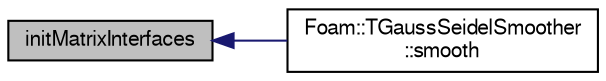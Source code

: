 digraph "initMatrixInterfaces"
{
  bgcolor="transparent";
  edge [fontname="FreeSans",fontsize="10",labelfontname="FreeSans",labelfontsize="10"];
  node [fontname="FreeSans",fontsize="10",shape=record];
  rankdir="LR";
  Node1 [label="initMatrixInterfaces",height=0.2,width=0.4,color="black", fillcolor="grey75", style="filled" fontcolor="black"];
  Node1 -> Node2 [dir="back",color="midnightblue",fontsize="10",style="solid",fontname="FreeSans"];
  Node2 [label="Foam::TGaussSeidelSmoother\l::smooth",height=0.2,width=0.4,color="black",URL="$a02504.html#a2727a700fb0cafd8fb6b7e04f558fca7",tooltip="Smooth for the given number of sweeps. "];
}
